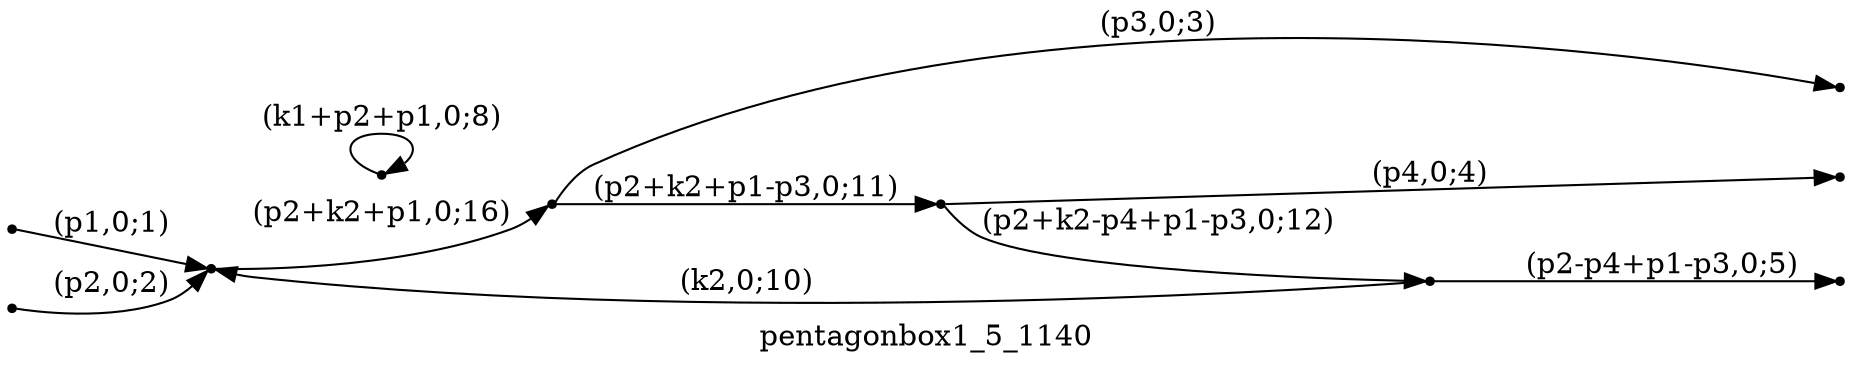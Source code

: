 digraph pentagonbox1_5_1140 {
  label="pentagonbox1_5_1140";
  rankdir="LR";
  subgraph edges {
    -1 -> 4 [label="(p1,0;1)"];
    -2 -> 4 [label="(p2,0;2)"];
    2 -> -3 [label="(p3,0;3)"];
    3 -> -4 [label="(p4,0;4)"];
    1 -> -5 [label="(p2-p4+p1-p3,0;5)"];
    5 -> 5 [label="(k1+p2+p1,0;8)"];
    1 -> 4 [label="(k2,0;10)"];
    2 -> 3 [label="(p2+k2+p1-p3,0;11)"];
    3 -> 1 [label="(p2+k2-p4+p1-p3,0;12)"];
    4 -> 2 [label="(p2+k2+p1,0;16)"];
  }
  subgraph incoming { rank="source"; -1; -2; }
  subgraph outgoing { rank="sink"; -3; -4; -5; }
-5 [shape=point];
-4 [shape=point];
-3 [shape=point];
-2 [shape=point];
-1 [shape=point];
1 [shape=point];
2 [shape=point];
3 [shape=point];
4 [shape=point];
5 [shape=point];
}

